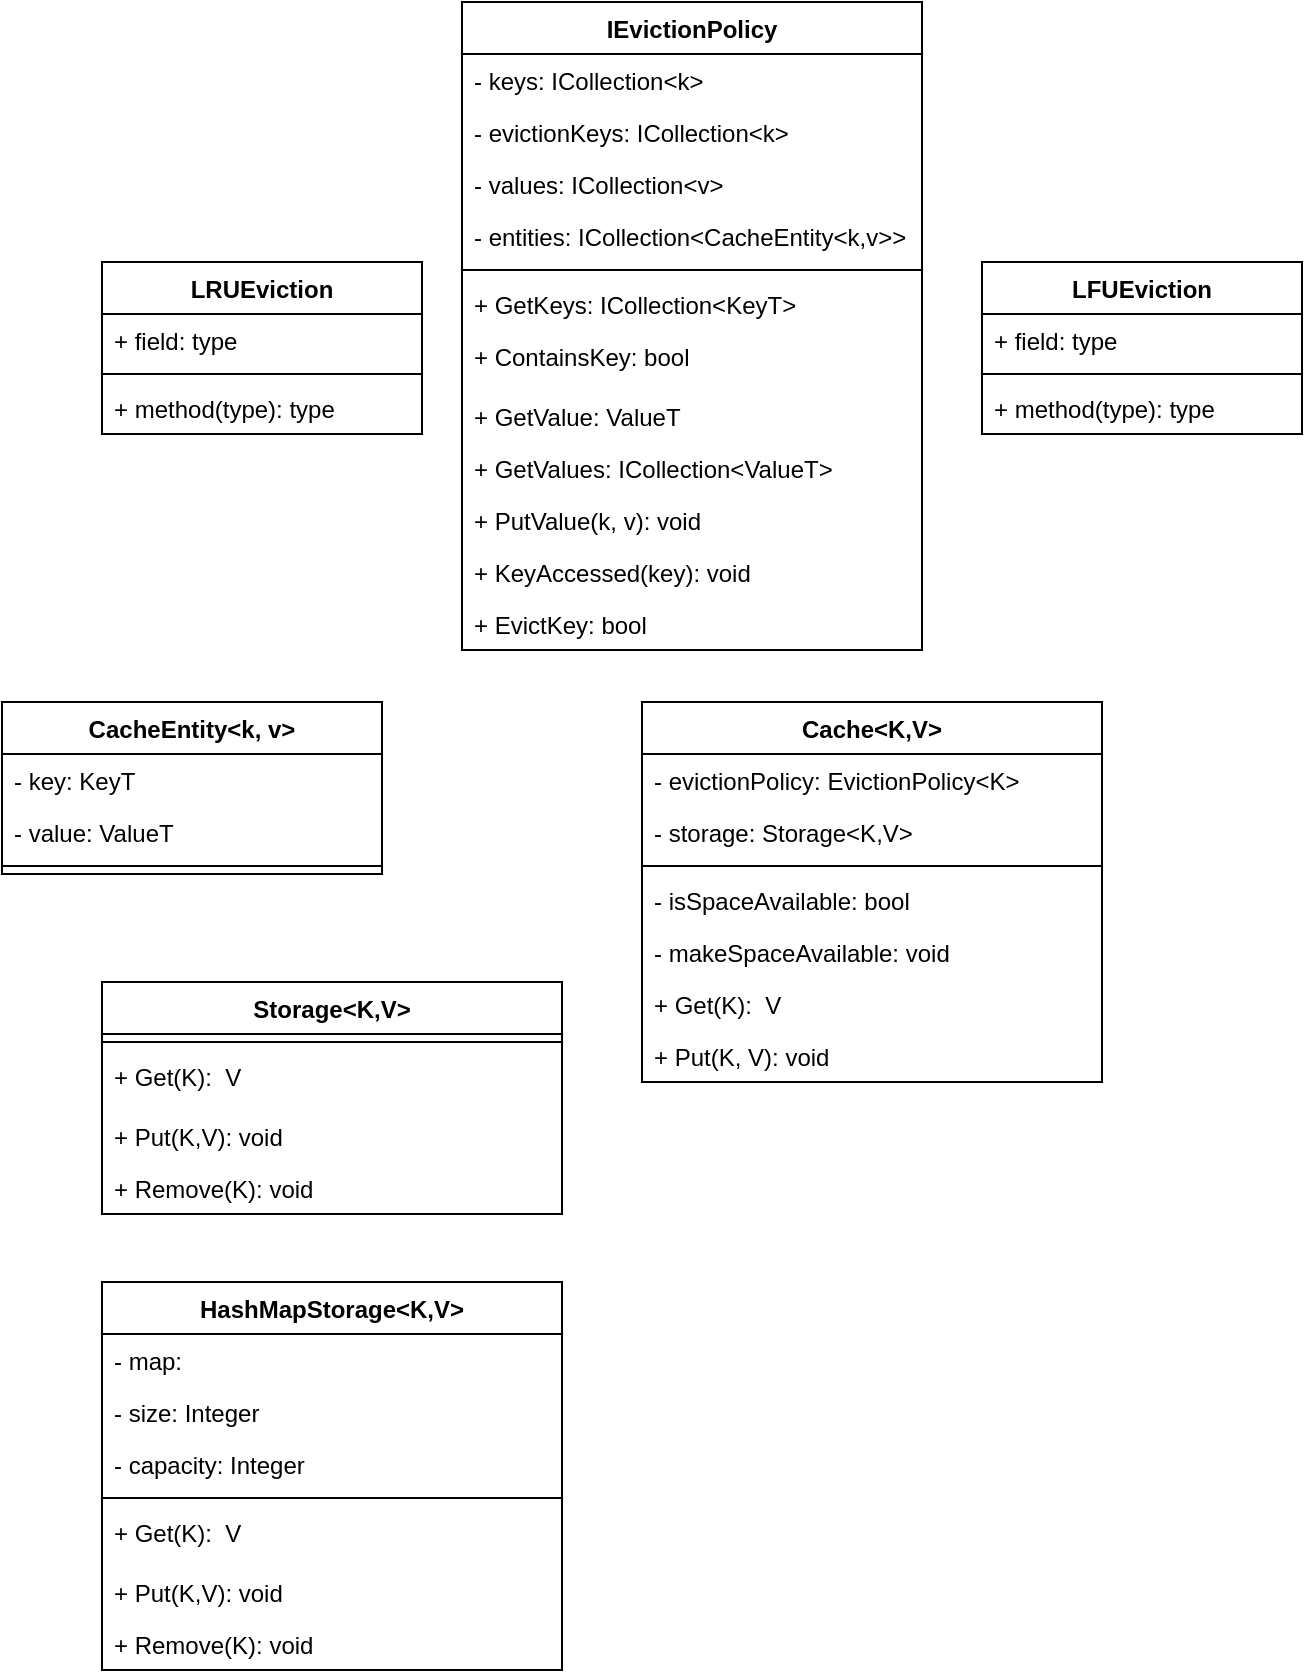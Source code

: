 <mxfile version="20.4.0" type="device"><diagram id="KcLpFdFccOPmBwesbYSS" name="Page-1"><mxGraphModel dx="976" dy="579" grid="1" gridSize="10" guides="1" tooltips="1" connect="1" arrows="1" fold="1" page="1" pageScale="1" pageWidth="827" pageHeight="1169" math="0" shadow="0"><root><mxCell id="0"/><mxCell id="1" parent="0"/><mxCell id="esil5InSZ6ReDG1Y8Vsb-2" value="CacheEntity&lt;k, v&gt;" style="swimlane;fontStyle=1;align=center;verticalAlign=top;childLayout=stackLayout;horizontal=1;startSize=26;horizontalStack=0;resizeParent=1;resizeParentMax=0;resizeLast=0;collapsible=1;marginBottom=0;" parent="1" vertex="1"><mxGeometry x="40" y="390" width="190" height="86" as="geometry"/></mxCell><mxCell id="esil5InSZ6ReDG1Y8Vsb-3" value="- key: KeyT" style="text;strokeColor=none;fillColor=none;align=left;verticalAlign=top;spacingLeft=4;spacingRight=4;overflow=hidden;rotatable=0;points=[[0,0.5],[1,0.5]];portConstraint=eastwest;" parent="esil5InSZ6ReDG1Y8Vsb-2" vertex="1"><mxGeometry y="26" width="190" height="26" as="geometry"/></mxCell><mxCell id="esil5InSZ6ReDG1Y8Vsb-5" value="- value: ValueT" style="text;strokeColor=none;fillColor=none;align=left;verticalAlign=top;spacingLeft=4;spacingRight=4;overflow=hidden;rotatable=0;points=[[0,0.5],[1,0.5]];portConstraint=eastwest;" parent="esil5InSZ6ReDG1Y8Vsb-2" vertex="1"><mxGeometry y="52" width="190" height="26" as="geometry"/></mxCell><mxCell id="esil5InSZ6ReDG1Y8Vsb-4" value="" style="line;strokeWidth=1;fillColor=none;align=left;verticalAlign=middle;spacingTop=-1;spacingLeft=3;spacingRight=3;rotatable=0;labelPosition=right;points=[];portConstraint=eastwest;strokeColor=inherit;" parent="esil5InSZ6ReDG1Y8Vsb-2" vertex="1"><mxGeometry y="78" width="190" height="8" as="geometry"/></mxCell><mxCell id="esil5InSZ6ReDG1Y8Vsb-27" value="IEvictionPolicy" style="swimlane;fontStyle=1;align=center;verticalAlign=top;childLayout=stackLayout;horizontal=1;startSize=26;horizontalStack=0;resizeParent=1;resizeParentMax=0;resizeLast=0;collapsible=1;marginBottom=0;" parent="1" vertex="1"><mxGeometry x="270" y="40" width="230" height="324" as="geometry"/></mxCell><mxCell id="esil5InSZ6ReDG1Y8Vsb-28" value="- keys: ICollection&lt;k&gt;" style="text;strokeColor=none;fillColor=none;align=left;verticalAlign=top;spacingLeft=4;spacingRight=4;overflow=hidden;rotatable=0;points=[[0,0.5],[1,0.5]];portConstraint=eastwest;" parent="esil5InSZ6ReDG1Y8Vsb-27" vertex="1"><mxGeometry y="26" width="230" height="26" as="geometry"/></mxCell><mxCell id="esil5InSZ6ReDG1Y8Vsb-52" value="- evictionKeys: ICollection&lt;k&gt;" style="text;strokeColor=none;fillColor=none;align=left;verticalAlign=top;spacingLeft=4;spacingRight=4;overflow=hidden;rotatable=0;points=[[0,0.5],[1,0.5]];portConstraint=eastwest;" parent="esil5InSZ6ReDG1Y8Vsb-27" vertex="1"><mxGeometry y="52" width="230" height="26" as="geometry"/></mxCell><mxCell id="esil5InSZ6ReDG1Y8Vsb-48" value="- values: ICollection&lt;v&gt;" style="text;strokeColor=none;fillColor=none;align=left;verticalAlign=top;spacingLeft=4;spacingRight=4;overflow=hidden;rotatable=0;points=[[0,0.5],[1,0.5]];portConstraint=eastwest;" parent="esil5InSZ6ReDG1Y8Vsb-27" vertex="1"><mxGeometry y="78" width="230" height="26" as="geometry"/></mxCell><mxCell id="esil5InSZ6ReDG1Y8Vsb-49" value="- entities: ICollection&lt;CacheEntity&lt;k,v&gt;&gt;" style="text;strokeColor=none;fillColor=none;align=left;verticalAlign=top;spacingLeft=4;spacingRight=4;overflow=hidden;rotatable=0;points=[[0,0.5],[1,0.5]];portConstraint=eastwest;" parent="esil5InSZ6ReDG1Y8Vsb-27" vertex="1"><mxGeometry y="104" width="230" height="26" as="geometry"/></mxCell><mxCell id="esil5InSZ6ReDG1Y8Vsb-29" value="" style="line;strokeWidth=1;fillColor=none;align=left;verticalAlign=middle;spacingTop=-1;spacingLeft=3;spacingRight=3;rotatable=0;labelPosition=right;points=[];portConstraint=eastwest;strokeColor=inherit;" parent="esil5InSZ6ReDG1Y8Vsb-27" vertex="1"><mxGeometry y="130" width="230" height="8" as="geometry"/></mxCell><mxCell id="esil5InSZ6ReDG1Y8Vsb-24" value="+ GetKeys: ICollection&lt;KeyT&gt;" style="text;strokeColor=none;fillColor=none;align=left;verticalAlign=top;spacingLeft=4;spacingRight=4;overflow=hidden;rotatable=0;points=[[0,0.5],[1,0.5]];portConstraint=eastwest;" parent="esil5InSZ6ReDG1Y8Vsb-27" vertex="1"><mxGeometry y="138" width="230" height="26" as="geometry"/></mxCell><mxCell id="esil5InSZ6ReDG1Y8Vsb-23" value="+ ContainsKey: bool" style="text;strokeColor=none;fillColor=none;align=left;verticalAlign=top;spacingLeft=4;spacingRight=4;overflow=hidden;rotatable=0;points=[[0,0.5],[1,0.5]];portConstraint=eastwest;" parent="esil5InSZ6ReDG1Y8Vsb-27" vertex="1"><mxGeometry y="164" width="230" height="30" as="geometry"/></mxCell><mxCell id="esil5InSZ6ReDG1Y8Vsb-25" value="+ GetValue: ValueT" style="text;strokeColor=none;fillColor=none;align=left;verticalAlign=top;spacingLeft=4;spacingRight=4;overflow=hidden;rotatable=0;points=[[0,0.5],[1,0.5]];portConstraint=eastwest;" parent="esil5InSZ6ReDG1Y8Vsb-27" vertex="1"><mxGeometry y="194" width="230" height="26" as="geometry"/></mxCell><mxCell id="esil5InSZ6ReDG1Y8Vsb-26" value="+ GetValues: ICollection&lt;ValueT&gt;" style="text;strokeColor=none;fillColor=none;align=left;verticalAlign=top;spacingLeft=4;spacingRight=4;overflow=hidden;rotatable=0;points=[[0,0.5],[1,0.5]];portConstraint=eastwest;" parent="esil5InSZ6ReDG1Y8Vsb-27" vertex="1"><mxGeometry y="220" width="230" height="26" as="geometry"/></mxCell><mxCell id="esil5InSZ6ReDG1Y8Vsb-55" value="+ PutValue(k, v): void" style="text;strokeColor=none;fillColor=none;align=left;verticalAlign=top;spacingLeft=4;spacingRight=4;overflow=hidden;rotatable=0;points=[[0,0.5],[1,0.5]];portConstraint=eastwest;" parent="esil5InSZ6ReDG1Y8Vsb-27" vertex="1"><mxGeometry y="246" width="230" height="26" as="geometry"/></mxCell><mxCell id="esil5InSZ6ReDG1Y8Vsb-54" value="+ KeyAccessed(key): void" style="text;strokeColor=none;fillColor=none;align=left;verticalAlign=top;spacingLeft=4;spacingRight=4;overflow=hidden;rotatable=0;points=[[0,0.5],[1,0.5]];portConstraint=eastwest;" parent="esil5InSZ6ReDG1Y8Vsb-27" vertex="1"><mxGeometry y="272" width="230" height="26" as="geometry"/></mxCell><mxCell id="6vuZy465VJO5BlWg_NGW-10" value="+ EvictKey: bool" style="text;strokeColor=none;fillColor=none;align=left;verticalAlign=top;spacingLeft=4;spacingRight=4;overflow=hidden;rotatable=0;points=[[0,0.5],[1,0.5]];portConstraint=eastwest;" vertex="1" parent="esil5InSZ6ReDG1Y8Vsb-27"><mxGeometry y="298" width="230" height="26" as="geometry"/></mxCell><mxCell id="esil5InSZ6ReDG1Y8Vsb-31" value="LRUEviction" style="swimlane;fontStyle=1;align=center;verticalAlign=top;childLayout=stackLayout;horizontal=1;startSize=26;horizontalStack=0;resizeParent=1;resizeParentMax=0;resizeLast=0;collapsible=1;marginBottom=0;" parent="1" vertex="1"><mxGeometry x="90" y="170" width="160" height="86" as="geometry"/></mxCell><mxCell id="esil5InSZ6ReDG1Y8Vsb-32" value="+ field: type" style="text;strokeColor=none;fillColor=none;align=left;verticalAlign=top;spacingLeft=4;spacingRight=4;overflow=hidden;rotatable=0;points=[[0,0.5],[1,0.5]];portConstraint=eastwest;" parent="esil5InSZ6ReDG1Y8Vsb-31" vertex="1"><mxGeometry y="26" width="160" height="26" as="geometry"/></mxCell><mxCell id="esil5InSZ6ReDG1Y8Vsb-33" value="" style="line;strokeWidth=1;fillColor=none;align=left;verticalAlign=middle;spacingTop=-1;spacingLeft=3;spacingRight=3;rotatable=0;labelPosition=right;points=[];portConstraint=eastwest;strokeColor=inherit;" parent="esil5InSZ6ReDG1Y8Vsb-31" vertex="1"><mxGeometry y="52" width="160" height="8" as="geometry"/></mxCell><mxCell id="esil5InSZ6ReDG1Y8Vsb-34" value="+ method(type): type" style="text;strokeColor=none;fillColor=none;align=left;verticalAlign=top;spacingLeft=4;spacingRight=4;overflow=hidden;rotatable=0;points=[[0,0.5],[1,0.5]];portConstraint=eastwest;" parent="esil5InSZ6ReDG1Y8Vsb-31" vertex="1"><mxGeometry y="60" width="160" height="26" as="geometry"/></mxCell><mxCell id="esil5InSZ6ReDG1Y8Vsb-35" value="LFUEviction" style="swimlane;fontStyle=1;align=center;verticalAlign=top;childLayout=stackLayout;horizontal=1;startSize=26;horizontalStack=0;resizeParent=1;resizeParentMax=0;resizeLast=0;collapsible=1;marginBottom=0;" parent="1" vertex="1"><mxGeometry x="530" y="170" width="160" height="86" as="geometry"/></mxCell><mxCell id="esil5InSZ6ReDG1Y8Vsb-36" value="+ field: type" style="text;strokeColor=none;fillColor=none;align=left;verticalAlign=top;spacingLeft=4;spacingRight=4;overflow=hidden;rotatable=0;points=[[0,0.5],[1,0.5]];portConstraint=eastwest;" parent="esil5InSZ6ReDG1Y8Vsb-35" vertex="1"><mxGeometry y="26" width="160" height="26" as="geometry"/></mxCell><mxCell id="esil5InSZ6ReDG1Y8Vsb-37" value="" style="line;strokeWidth=1;fillColor=none;align=left;verticalAlign=middle;spacingTop=-1;spacingLeft=3;spacingRight=3;rotatable=0;labelPosition=right;points=[];portConstraint=eastwest;strokeColor=inherit;" parent="esil5InSZ6ReDG1Y8Vsb-35" vertex="1"><mxGeometry y="52" width="160" height="8" as="geometry"/></mxCell><mxCell id="esil5InSZ6ReDG1Y8Vsb-38" value="+ method(type): type" style="text;strokeColor=none;fillColor=none;align=left;verticalAlign=top;spacingLeft=4;spacingRight=4;overflow=hidden;rotatable=0;points=[[0,0.5],[1,0.5]];portConstraint=eastwest;" parent="esil5InSZ6ReDG1Y8Vsb-35" vertex="1"><mxGeometry y="60" width="160" height="26" as="geometry"/></mxCell><mxCell id="esil5InSZ6ReDG1Y8Vsb-39" value="Cache&lt;K,V&gt;" style="swimlane;fontStyle=1;align=center;verticalAlign=top;childLayout=stackLayout;horizontal=1;startSize=26;horizontalStack=0;resizeParent=1;resizeParentMax=0;resizeLast=0;collapsible=1;marginBottom=0;" parent="1" vertex="1"><mxGeometry x="360" y="390" width="230" height="190" as="geometry"/></mxCell><mxCell id="esil5InSZ6ReDG1Y8Vsb-40" value="- evictionPolicy: EvictionPolicy&lt;K&gt;" style="text;strokeColor=none;fillColor=none;align=left;verticalAlign=top;spacingLeft=4;spacingRight=4;overflow=hidden;rotatable=0;points=[[0,0.5],[1,0.5]];portConstraint=eastwest;" parent="esil5InSZ6ReDG1Y8Vsb-39" vertex="1"><mxGeometry y="26" width="230" height="26" as="geometry"/></mxCell><mxCell id="esil5InSZ6ReDG1Y8Vsb-44" value="- storage: Storage&lt;K,V&gt;" style="text;strokeColor=none;fillColor=none;align=left;verticalAlign=top;spacingLeft=4;spacingRight=4;overflow=hidden;rotatable=0;points=[[0,0.5],[1,0.5]];portConstraint=eastwest;" parent="esil5InSZ6ReDG1Y8Vsb-39" vertex="1"><mxGeometry y="52" width="230" height="26" as="geometry"/></mxCell><mxCell id="esil5InSZ6ReDG1Y8Vsb-41" value="" style="line;strokeWidth=1;fillColor=none;align=left;verticalAlign=middle;spacingTop=-1;spacingLeft=3;spacingRight=3;rotatable=0;labelPosition=right;points=[];portConstraint=eastwest;strokeColor=inherit;" parent="esil5InSZ6ReDG1Y8Vsb-39" vertex="1"><mxGeometry y="78" width="230" height="8" as="geometry"/></mxCell><mxCell id="esil5InSZ6ReDG1Y8Vsb-42" value="- isSpaceAvailable: bool" style="text;strokeColor=none;fillColor=none;align=left;verticalAlign=top;spacingLeft=4;spacingRight=4;overflow=hidden;rotatable=0;points=[[0,0.5],[1,0.5]];portConstraint=eastwest;" parent="esil5InSZ6ReDG1Y8Vsb-39" vertex="1"><mxGeometry y="86" width="230" height="26" as="geometry"/></mxCell><mxCell id="esil5InSZ6ReDG1Y8Vsb-47" value="- makeSpaceAvailable: void" style="text;strokeColor=none;fillColor=none;align=left;verticalAlign=top;spacingLeft=4;spacingRight=4;overflow=hidden;rotatable=0;points=[[0,0.5],[1,0.5]];portConstraint=eastwest;" parent="esil5InSZ6ReDG1Y8Vsb-39" vertex="1"><mxGeometry y="112" width="230" height="26" as="geometry"/></mxCell><mxCell id="esil5InSZ6ReDG1Y8Vsb-43" value="+ Get(K):  V" style="text;strokeColor=none;fillColor=none;align=left;verticalAlign=top;spacingLeft=4;spacingRight=4;overflow=hidden;rotatable=0;points=[[0,0.5],[1,0.5]];portConstraint=eastwest;" parent="esil5InSZ6ReDG1Y8Vsb-39" vertex="1"><mxGeometry y="138" width="230" height="26" as="geometry"/></mxCell><mxCell id="esil5InSZ6ReDG1Y8Vsb-46" value="+ Put(K, V): void" style="text;strokeColor=none;fillColor=none;align=left;verticalAlign=top;spacingLeft=4;spacingRight=4;overflow=hidden;rotatable=0;points=[[0,0.5],[1,0.5]];portConstraint=eastwest;" parent="esil5InSZ6ReDG1Y8Vsb-39" vertex="1"><mxGeometry y="164" width="230" height="26" as="geometry"/></mxCell><mxCell id="6vuZy465VJO5BlWg_NGW-1" value="Storage&lt;K,V&gt;" style="swimlane;fontStyle=1;align=center;verticalAlign=top;childLayout=stackLayout;horizontal=1;startSize=26;horizontalStack=0;resizeParent=1;resizeParentMax=0;resizeLast=0;collapsible=1;marginBottom=0;" vertex="1" parent="1"><mxGeometry x="90" y="530" width="230" height="116" as="geometry"/></mxCell><mxCell id="6vuZy465VJO5BlWg_NGW-5" value="" style="line;strokeWidth=1;fillColor=none;align=left;verticalAlign=middle;spacingTop=-1;spacingLeft=3;spacingRight=3;rotatable=0;labelPosition=right;points=[];portConstraint=eastwest;strokeColor=inherit;" vertex="1" parent="6vuZy465VJO5BlWg_NGW-1"><mxGeometry y="26" width="230" height="8" as="geometry"/></mxCell><mxCell id="6vuZy465VJO5BlWg_NGW-20" value="+ Get(K):  V" style="text;strokeColor=none;fillColor=none;align=left;verticalAlign=top;spacingLeft=4;spacingRight=4;overflow=hidden;rotatable=0;points=[[0,0.5],[1,0.5]];portConstraint=eastwest;" vertex="1" parent="6vuZy465VJO5BlWg_NGW-1"><mxGeometry y="34" width="230" height="30" as="geometry"/></mxCell><mxCell id="6vuZy465VJO5BlWg_NGW-6" value="+ Put(K,V): void" style="text;strokeColor=none;fillColor=none;align=left;verticalAlign=top;spacingLeft=4;spacingRight=4;overflow=hidden;rotatable=0;points=[[0,0.5],[1,0.5]];portConstraint=eastwest;" vertex="1" parent="6vuZy465VJO5BlWg_NGW-1"><mxGeometry y="64" width="230" height="26" as="geometry"/></mxCell><mxCell id="6vuZy465VJO5BlWg_NGW-9" value="+ Remove(K): void" style="text;strokeColor=none;fillColor=none;align=left;verticalAlign=top;spacingLeft=4;spacingRight=4;overflow=hidden;rotatable=0;points=[[0,0.5],[1,0.5]];portConstraint=eastwest;" vertex="1" parent="6vuZy465VJO5BlWg_NGW-1"><mxGeometry y="90" width="230" height="26" as="geometry"/></mxCell><mxCell id="6vuZy465VJO5BlWg_NGW-11" value="HashMapStorage&lt;K,V&gt;" style="swimlane;fontStyle=1;align=center;verticalAlign=top;childLayout=stackLayout;horizontal=1;startSize=26;horizontalStack=0;resizeParent=1;resizeParentMax=0;resizeLast=0;collapsible=1;marginBottom=0;" vertex="1" parent="1"><mxGeometry x="90" y="680" width="230" height="194" as="geometry"/></mxCell><mxCell id="6vuZy465VJO5BlWg_NGW-12" value="- map:" style="text;strokeColor=none;fillColor=none;align=left;verticalAlign=top;spacingLeft=4;spacingRight=4;overflow=hidden;rotatable=0;points=[[0,0.5],[1,0.5]];portConstraint=eastwest;" vertex="1" parent="6vuZy465VJO5BlWg_NGW-11"><mxGeometry y="26" width="230" height="26" as="geometry"/></mxCell><mxCell id="6vuZy465VJO5BlWg_NGW-13" value="- size: Integer" style="text;strokeColor=none;fillColor=none;align=left;verticalAlign=top;spacingLeft=4;spacingRight=4;overflow=hidden;rotatable=0;points=[[0,0.5],[1,0.5]];portConstraint=eastwest;" vertex="1" parent="6vuZy465VJO5BlWg_NGW-11"><mxGeometry y="52" width="230" height="26" as="geometry"/></mxCell><mxCell id="6vuZy465VJO5BlWg_NGW-14" value="- capacity: Integer" style="text;strokeColor=none;fillColor=none;align=left;verticalAlign=top;spacingLeft=4;spacingRight=4;overflow=hidden;rotatable=0;points=[[0,0.5],[1,0.5]];portConstraint=eastwest;" vertex="1" parent="6vuZy465VJO5BlWg_NGW-11"><mxGeometry y="78" width="230" height="26" as="geometry"/></mxCell><mxCell id="6vuZy465VJO5BlWg_NGW-15" value="" style="line;strokeWidth=1;fillColor=none;align=left;verticalAlign=middle;spacingTop=-1;spacingLeft=3;spacingRight=3;rotatable=0;labelPosition=right;points=[];portConstraint=eastwest;strokeColor=inherit;" vertex="1" parent="6vuZy465VJO5BlWg_NGW-11"><mxGeometry y="104" width="230" height="8" as="geometry"/></mxCell><mxCell id="6vuZy465VJO5BlWg_NGW-21" value="+ Get(K):  V" style="text;strokeColor=none;fillColor=none;align=left;verticalAlign=top;spacingLeft=4;spacingRight=4;overflow=hidden;rotatable=0;points=[[0,0.5],[1,0.5]];portConstraint=eastwest;" vertex="1" parent="6vuZy465VJO5BlWg_NGW-11"><mxGeometry y="112" width="230" height="30" as="geometry"/></mxCell><mxCell id="6vuZy465VJO5BlWg_NGW-22" value="+ Put(K,V): void" style="text;strokeColor=none;fillColor=none;align=left;verticalAlign=top;spacingLeft=4;spacingRight=4;overflow=hidden;rotatable=0;points=[[0,0.5],[1,0.5]];portConstraint=eastwest;" vertex="1" parent="6vuZy465VJO5BlWg_NGW-11"><mxGeometry y="142" width="230" height="26" as="geometry"/></mxCell><mxCell id="6vuZy465VJO5BlWg_NGW-23" value="+ Remove(K): void" style="text;strokeColor=none;fillColor=none;align=left;verticalAlign=top;spacingLeft=4;spacingRight=4;overflow=hidden;rotatable=0;points=[[0,0.5],[1,0.5]];portConstraint=eastwest;" vertex="1" parent="6vuZy465VJO5BlWg_NGW-11"><mxGeometry y="168" width="230" height="26" as="geometry"/></mxCell></root></mxGraphModel></diagram></mxfile>